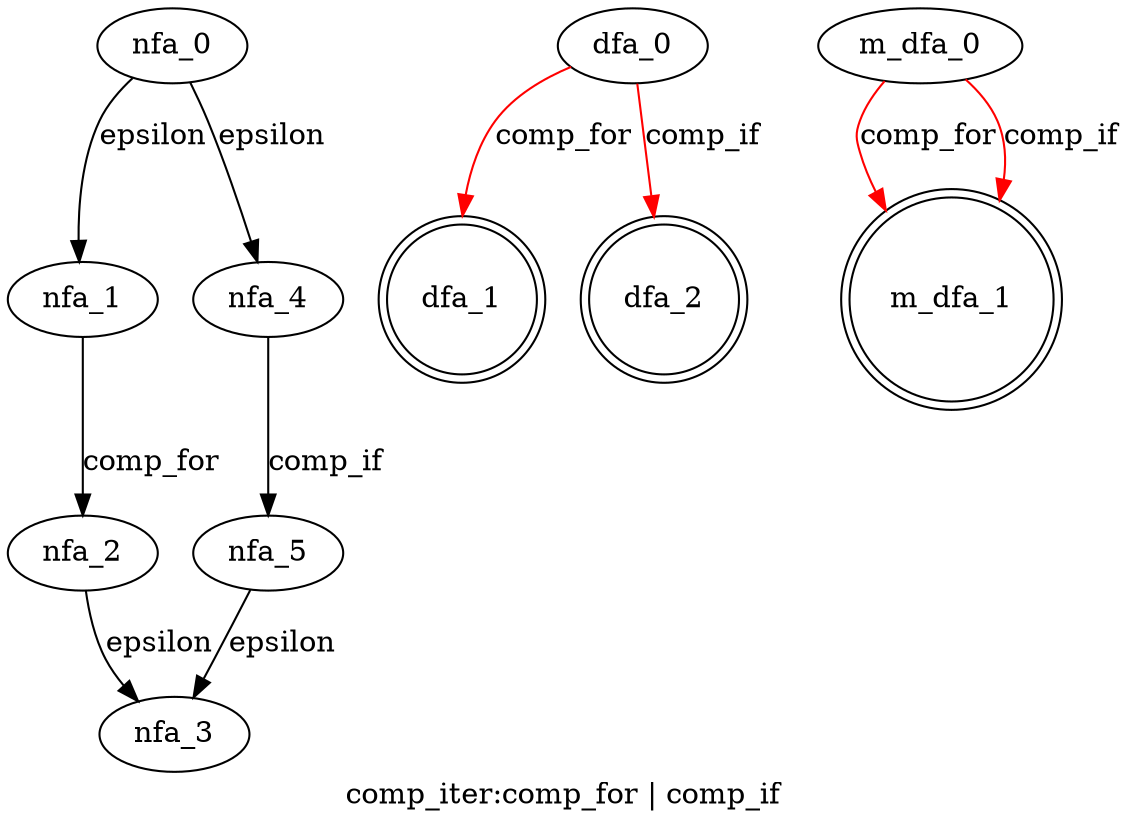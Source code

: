 digraph comp_iter {
 graph[label="comp_iter:comp_for | comp_if"]
 subgraph comp_iter_nfa {
  nfa_0->nfa_1[label="epsilon"]
  nfa_1->nfa_2[label="comp_for"]
  nfa_2->nfa_3[label="epsilon"]
  nfa_0->nfa_4[label="epsilon"]
  nfa_4->nfa_5[label="comp_if"]
  nfa_5->nfa_3[label="epsilon"]
  }
 subgraph comp_iter_dfa {
  dfa_0->dfa_1[label="comp_for",color=red]
  dfa_0->dfa_2[label="comp_if",color=red]
  dfa_1[shape=doublecircle]
  dfa_2[shape=doublecircle]
  }
 subgraph comp_iter_m_dfa {
  m_dfa_0->m_dfa_1[label="comp_for",color=red]
  m_dfa_0->m_dfa_1[label="comp_if",color=red]
  m_dfa_1[shape=doublecircle]
  }
}
